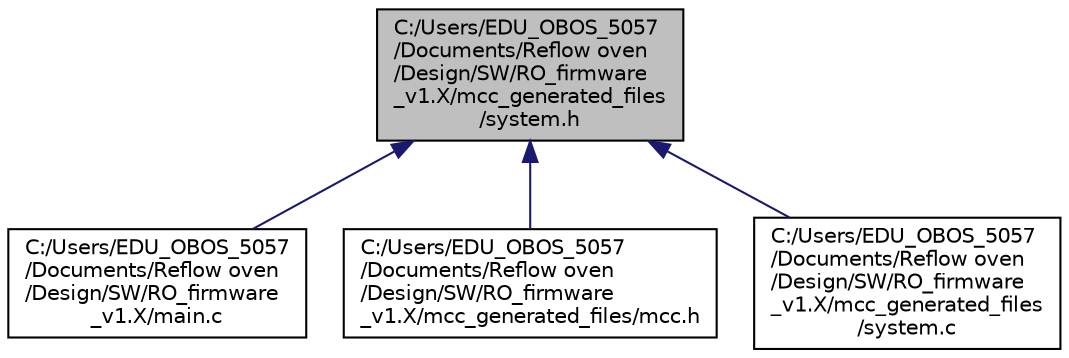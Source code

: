 digraph "C:/Users/EDU_OBOS_5057/Documents/Reflow oven/Design/SW/RO_firmware_v1.X/mcc_generated_files/system.h"
{
 // LATEX_PDF_SIZE
  edge [fontname="Helvetica",fontsize="10",labelfontname="Helvetica",labelfontsize="10"];
  node [fontname="Helvetica",fontsize="10",shape=record];
  Node1 [label="C:/Users/EDU_OBOS_5057\l/Documents/Reflow oven\l/Design/SW/RO_firmware\l_v1.X/mcc_generated_files\l/system.h",height=0.2,width=0.4,color="black", fillcolor="grey75", style="filled", fontcolor="black",tooltip=" "];
  Node1 -> Node2 [dir="back",color="midnightblue",fontsize="10",style="solid"];
  Node2 [label="C:/Users/EDU_OBOS_5057\l/Documents/Reflow oven\l/Design/SW/RO_firmware\l_v1.X/main.c",height=0.2,width=0.4,color="black", fillcolor="white", style="filled",URL="$main_8c.html",tooltip=" "];
  Node1 -> Node3 [dir="back",color="midnightblue",fontsize="10",style="solid"];
  Node3 [label="C:/Users/EDU_OBOS_5057\l/Documents/Reflow oven\l/Design/SW/RO_firmware\l_v1.X/mcc_generated_files/mcc.h",height=0.2,width=0.4,color="black", fillcolor="white", style="filled",URL="$mcc_8h.html",tooltip=" "];
  Node1 -> Node4 [dir="back",color="midnightblue",fontsize="10",style="solid"];
  Node4 [label="C:/Users/EDU_OBOS_5057\l/Documents/Reflow oven\l/Design/SW/RO_firmware\l_v1.X/mcc_generated_files\l/system.c",height=0.2,width=0.4,color="black", fillcolor="white", style="filled",URL="$system_8c.html",tooltip=" "];
}
